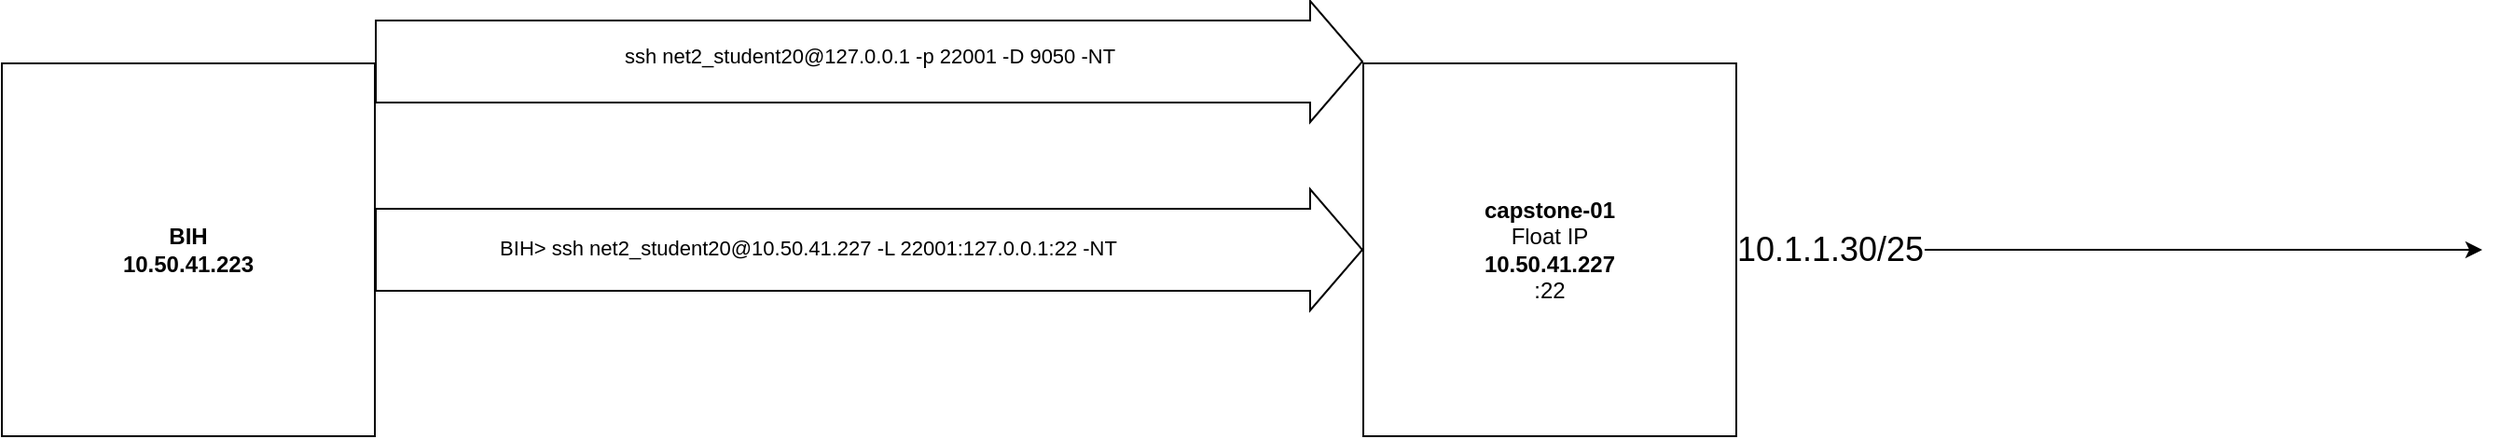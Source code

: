 <mxfile version="24.7.12">
  <diagram name="Page-1" id="Jt24NpiZLZz7JYJyaOyY">
    <mxGraphModel dx="2452" dy="795" grid="1" gridSize="10" guides="1" tooltips="1" connect="1" arrows="1" fold="1" page="1" pageScale="1" pageWidth="850" pageHeight="1100" math="0" shadow="0">
      <root>
        <mxCell id="0" />
        <mxCell id="1" parent="0" />
        <mxCell id="lUDLf8eqYiMm10Bzxv3E-1" value="&lt;div&gt;&lt;b&gt;BIH&lt;/b&gt;&lt;/div&gt;&lt;b&gt;10.50.41.223&lt;/b&gt;" style="whiteSpace=wrap;html=1;aspect=fixed;" vertex="1" parent="1">
          <mxGeometry x="-250" y="200" width="200" height="200" as="geometry" />
        </mxCell>
        <mxCell id="lUDLf8eqYiMm10Bzxv3E-3" style="edgeStyle=orthogonalEdgeStyle;rounded=0;orthogonalLoop=1;jettySize=auto;html=1;" edge="1" parent="1" source="lUDLf8eqYiMm10Bzxv3E-2">
          <mxGeometry relative="1" as="geometry">
            <mxPoint x="1080" y="300" as="targetPoint" />
          </mxGeometry>
        </mxCell>
        <mxCell id="lUDLf8eqYiMm10Bzxv3E-4" value="&lt;font style=&quot;font-size: 18px;&quot;&gt;10.1.1.30/25&lt;/font&gt;" style="edgeLabel;html=1;align=center;verticalAlign=middle;resizable=0;points=[];" vertex="1" connectable="0" parent="lUDLf8eqYiMm10Bzxv3E-3">
          <mxGeometry x="-0.855" relative="1" as="geometry">
            <mxPoint x="21" as="offset" />
          </mxGeometry>
        </mxCell>
        <mxCell id="lUDLf8eqYiMm10Bzxv3E-2" value="&lt;div&gt;&lt;b&gt;capstone-01&lt;/b&gt;&lt;br&gt;&lt;/div&gt;&lt;div&gt;Float IP&lt;br&gt;&lt;/div&gt;&lt;div&gt;&lt;b&gt;10.50.41.227&lt;/b&gt;&lt;/div&gt;&lt;div&gt;:22&lt;br&gt;&lt;/div&gt;" style="whiteSpace=wrap;html=1;aspect=fixed;" vertex="1" parent="1">
          <mxGeometry x="480" y="200" width="200" height="200" as="geometry" />
        </mxCell>
        <mxCell id="lUDLf8eqYiMm10Bzxv3E-5" value="" style="shape=flexArrow;endArrow=classic;html=1;rounded=0;entryX=0;entryY=0.5;entryDx=0;entryDy=0;exitX=1;exitY=0.5;exitDx=0;exitDy=0;width=44;endSize=9;" edge="1" parent="1" source="lUDLf8eqYiMm10Bzxv3E-1" target="lUDLf8eqYiMm10Bzxv3E-2">
          <mxGeometry width="50" height="50" relative="1" as="geometry">
            <mxPoint x="330" y="150" as="sourcePoint" />
            <mxPoint x="380" y="100" as="targetPoint" />
          </mxGeometry>
        </mxCell>
        <mxCell id="lUDLf8eqYiMm10Bzxv3E-6" value="BIH&amp;gt; ssh net2_student20@10.50.41.227 -L 22001:127.0.0.1:22 -NT" style="edgeLabel;html=1;align=center;verticalAlign=middle;resizable=0;points=[];" vertex="1" connectable="0" parent="lUDLf8eqYiMm10Bzxv3E-5">
          <mxGeometry x="-0.125" y="1" relative="1" as="geometry">
            <mxPoint as="offset" />
          </mxGeometry>
        </mxCell>
        <mxCell id="lUDLf8eqYiMm10Bzxv3E-9" value="" style="shape=flexArrow;endArrow=classic;html=1;rounded=0;entryX=0;entryY=0.5;entryDx=0;entryDy=0;exitX=1;exitY=0.5;exitDx=0;exitDy=0;width=44;endSize=9;" edge="1" parent="1">
          <mxGeometry width="50" height="50" relative="1" as="geometry">
            <mxPoint x="-50" y="199" as="sourcePoint" />
            <mxPoint x="480" y="199" as="targetPoint" />
          </mxGeometry>
        </mxCell>
        <mxCell id="lUDLf8eqYiMm10Bzxv3E-12" value="ssh net2_student20@127.0.0.1 -p 22001 -D 9050 -NT" style="edgeLabel;html=1;align=center;verticalAlign=middle;resizable=0;points=[];" vertex="1" connectable="0" parent="lUDLf8eqYiMm10Bzxv3E-9">
          <mxGeometry y="3" relative="1" as="geometry">
            <mxPoint as="offset" />
          </mxGeometry>
        </mxCell>
      </root>
    </mxGraphModel>
  </diagram>
</mxfile>
